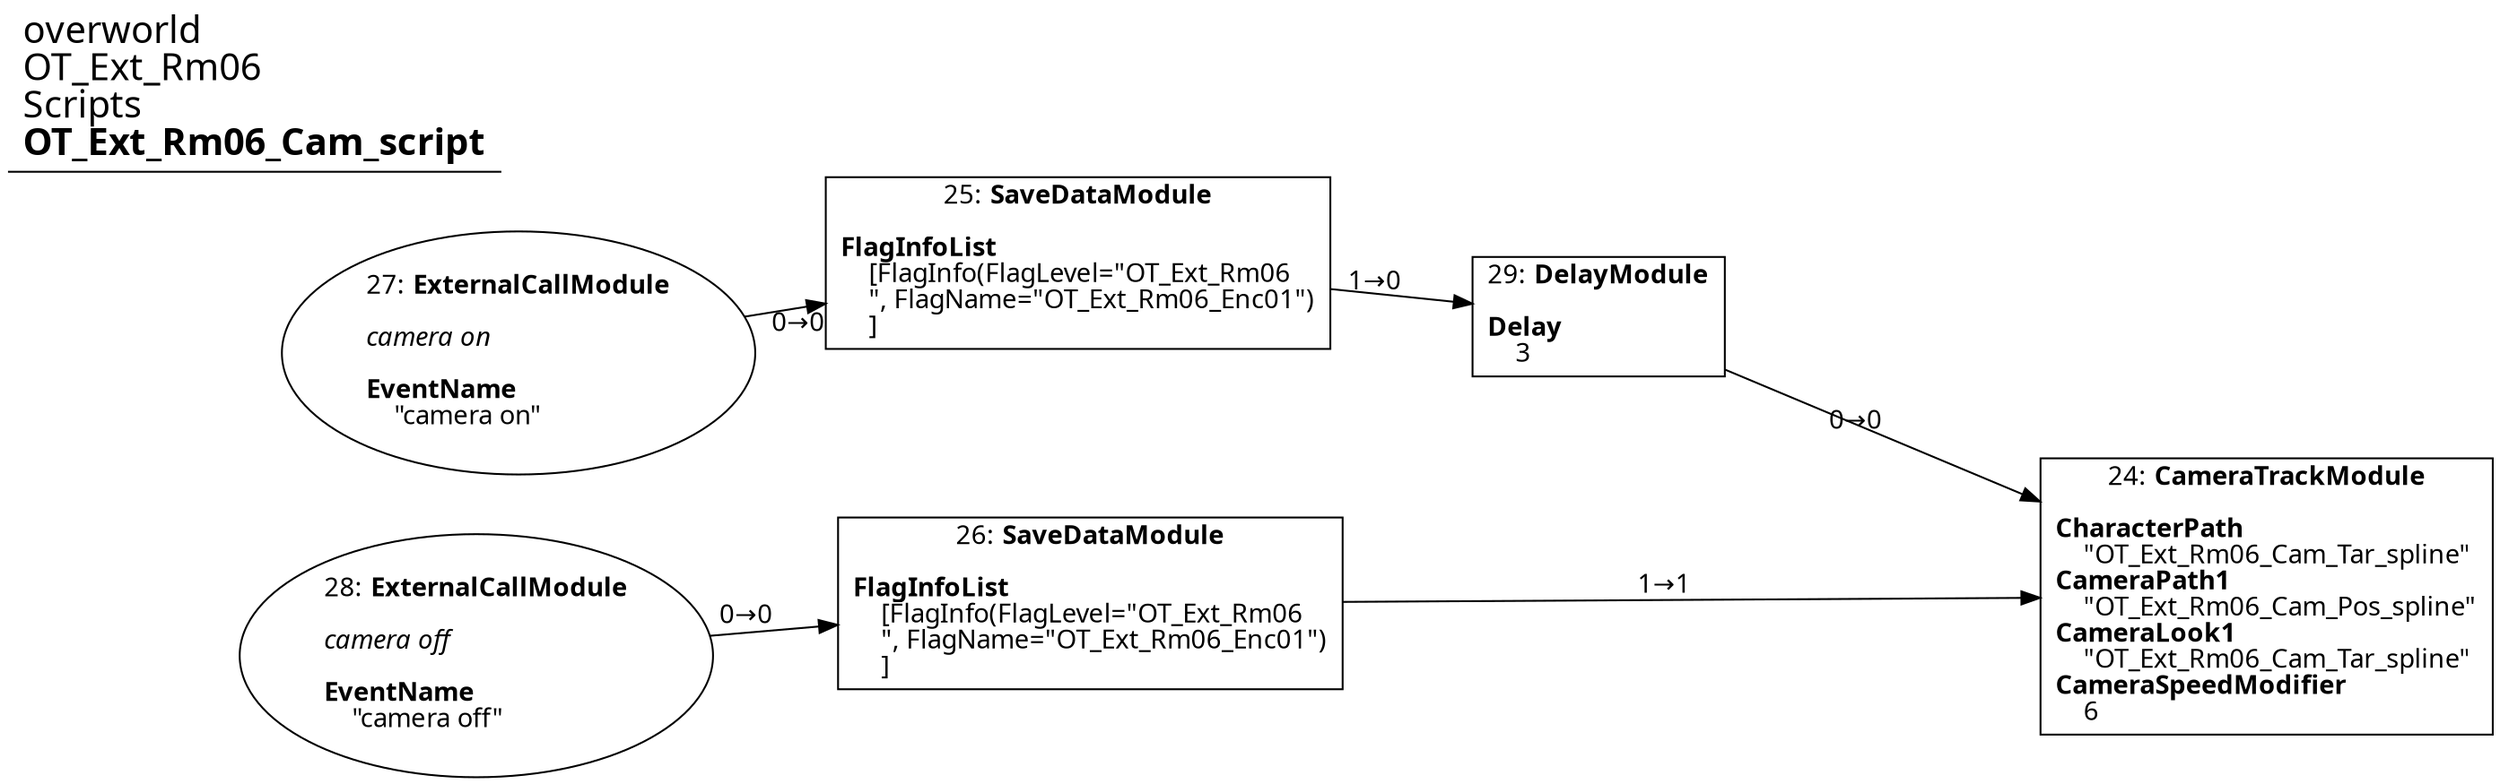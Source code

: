 digraph {
    layout = fdp;
    overlap = prism;
    sep = "+16";
    splines = spline;

    node [ shape = box ];

    graph [ fontname = "Segoe UI" ];
    node [ fontname = "Segoe UI" ];
    edge [ fontname = "Segoe UI" ];

    24 [ label = <24: <b>CameraTrackModule</b><br/><br/><b>CharacterPath</b><br align="left"/>    &quot;OT_Ext_Rm06_Cam_Tar_spline&quot;<br align="left"/><b>CameraPath1</b><br align="left"/>    &quot;OT_Ext_Rm06_Cam_Pos_spline&quot;<br align="left"/><b>CameraLook1</b><br align="left"/>    &quot;OT_Ext_Rm06_Cam_Tar_spline&quot;<br align="left"/><b>CameraSpeedModifier</b><br align="left"/>    6<br align="left"/>> ];
    24 [ pos = "0.998,-0.046000004!" ];

    25 [ label = <25: <b>SaveDataModule</b><br/><br/><b>FlagInfoList</b><br align="left"/>    [FlagInfo(FlagLevel=&quot;OT_Ext_Rm06<br align="left"/>    &quot;, FlagName=&quot;OT_Ext_Rm06_Enc01&quot;)<br align="left"/>    ]<br align="left"/>> ];
    25 [ pos = "0.49,0.096!" ];
    25 -> 29 [ label = "1→0" ];

    26 [ label = <26: <b>SaveDataModule</b><br/><br/><b>FlagInfoList</b><br align="left"/>    [FlagInfo(FlagLevel=&quot;OT_Ext_Rm06<br align="left"/>    &quot;, FlagName=&quot;OT_Ext_Rm06_Enc01&quot;)<br align="left"/>    ]<br align="left"/>> ];
    26 [ pos = "0.492,-0.046000004!" ];
    26 -> 24 [ label = "1→1" ];

    27 [ label = <27: <b>ExternalCallModule</b><br/><br/><i>camera on<br align="left"/></i><br align="left"/><b>EventName</b><br align="left"/>    &quot;camera on&quot;<br align="left"/>> ];
    27 [ shape = oval ]
    27 [ pos = "0.21100001,0.096!" ];
    27 -> 25 [ label = "0→0" ];

    28 [ label = <28: <b>ExternalCallModule</b><br/><br/><i>camera off<br align="left"/></i><br align="left"/><b>EventName</b><br align="left"/>    &quot;camera off&quot;<br align="left"/>> ];
    28 [ shape = oval ]
    28 [ pos = "0.21300001,-0.046000004!" ];
    28 -> 26 [ label = "0→0" ];

    29 [ label = <29: <b>DelayModule</b><br/><br/><b>Delay</b><br align="left"/>    3<br align="left"/>> ];
    29 [ pos = "0.71300006,0.07300001!" ];
    29 -> 24 [ label = "0→0" ];

    title [ pos = "0.21000001,0.097!" ];
    title [ shape = underline ];
    title [ label = <<font point-size="20">overworld<br align="left"/>OT_Ext_Rm06<br align="left"/>Scripts<br align="left"/><b>OT_Ext_Rm06_Cam_script</b><br align="left"/></font>> ];
}
